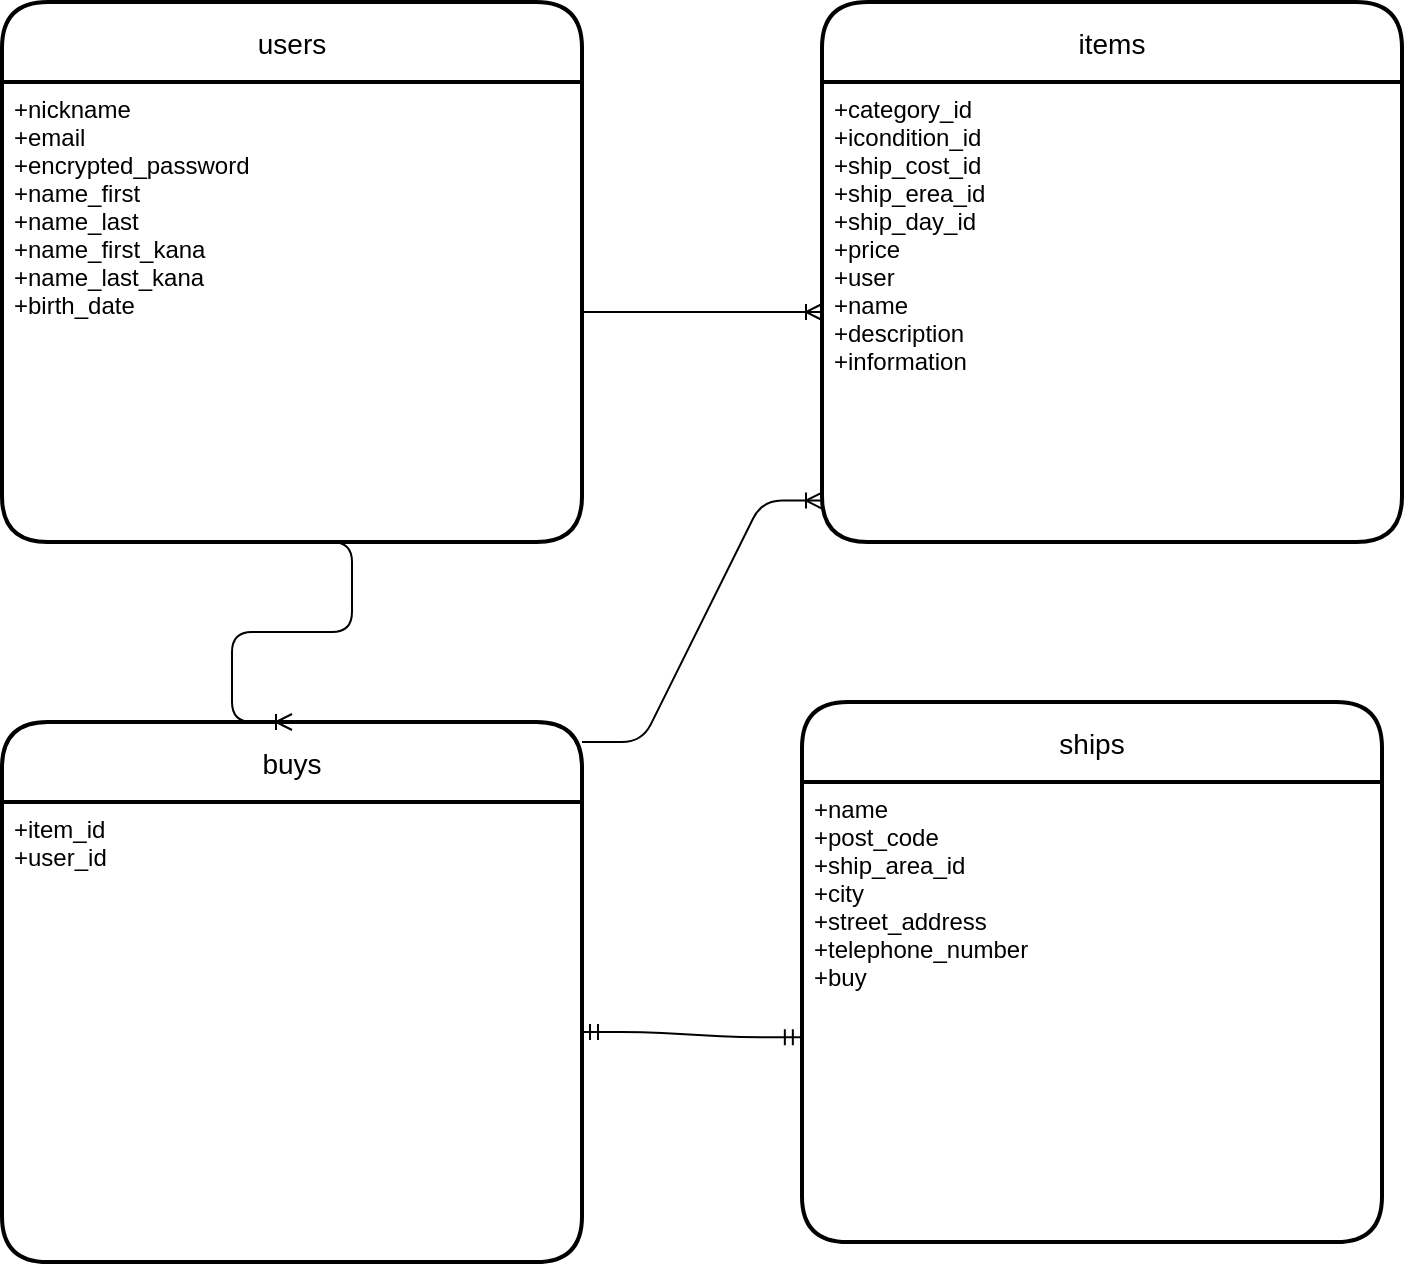 <mxfile>
    <diagram id="PV_4OPeBxshhAzAoSdE_" name="ページ1">
        <mxGraphModel dx="1025" dy="862" grid="1" gridSize="10" guides="0" tooltips="1" connect="1" arrows="1" fold="1" page="1" pageScale="1" pageWidth="827" pageHeight="1169" math="0" shadow="0">
            <root>
                <mxCell id="0"/>
                <mxCell id="1" parent="0"/>
                <mxCell id="5" value="users" style="swimlane;childLayout=stackLayout;horizontal=1;startSize=40;horizontalStack=0;rounded=1;fontSize=14;fontStyle=0;strokeWidth=2;resizeParent=0;resizeLast=1;shadow=0;dashed=0;align=center;arcSize=19;" parent="1" vertex="1">
                    <mxGeometry x="30" y="80" width="290" height="270" as="geometry"/>
                </mxCell>
                <mxCell id="6" value="+nickname&#10;+email&#10;+encrypted_password&#10;+name_first&#10;+name_last&#10;+name_first_kana&#10;+name_last_kana&#10;+birth_date" style="align=left;strokeColor=none;fillColor=none;spacingLeft=4;fontSize=12;verticalAlign=top;resizable=0;rotatable=0;part=1;" parent="5" vertex="1">
                    <mxGeometry y="40" width="290" height="230" as="geometry"/>
                </mxCell>
                <mxCell id="8" value="items" style="swimlane;childLayout=stackLayout;horizontal=1;startSize=40;horizontalStack=0;rounded=1;fontSize=14;fontStyle=0;strokeWidth=2;resizeParent=0;resizeLast=1;shadow=0;dashed=0;align=center;arcSize=19;" parent="1" vertex="1">
                    <mxGeometry x="440" y="80" width="290" height="270" as="geometry"/>
                </mxCell>
                <mxCell id="9" value="+category_id&#10;+icondition_id&#10;+ship_cost_id&#10;+ship_erea_id&#10;+ship_day_id&#10;+price&#10;+user&#10;+name&#10;+description&#10;+information" style="align=left;strokeColor=none;fillColor=none;spacingLeft=4;fontSize=12;verticalAlign=top;resizable=0;rotatable=0;part=1;" parent="8" vertex="1">
                    <mxGeometry y="40" width="290" height="230" as="geometry"/>
                </mxCell>
                <mxCell id="10" value="buys" style="swimlane;childLayout=stackLayout;horizontal=1;startSize=40;horizontalStack=0;rounded=1;fontSize=14;fontStyle=0;strokeWidth=2;resizeParent=0;resizeLast=1;shadow=0;dashed=0;align=center;arcSize=19;" parent="1" vertex="1">
                    <mxGeometry x="30" y="440" width="290" height="270" as="geometry"/>
                </mxCell>
                <mxCell id="11" value="+item_id&#10;+user_id" style="align=left;strokeColor=none;fillColor=none;spacingLeft=4;fontSize=12;verticalAlign=top;resizable=0;rotatable=0;part=1;" parent="10" vertex="1">
                    <mxGeometry y="40" width="290" height="230" as="geometry"/>
                </mxCell>
                <mxCell id="13" value="ships" style="swimlane;childLayout=stackLayout;horizontal=1;startSize=40;horizontalStack=0;rounded=1;fontSize=14;fontStyle=0;strokeWidth=2;resizeParent=0;resizeLast=1;shadow=0;dashed=0;align=center;arcSize=19;" parent="1" vertex="1">
                    <mxGeometry x="430" y="430" width="290" height="270" as="geometry"/>
                </mxCell>
                <mxCell id="14" value="+name&#10;+post_code&#10;+ship_area_id&#10;+city&#10;+street_address&#10;+telephone_number&#10;+buy" style="align=left;strokeColor=none;fillColor=none;spacingLeft=4;fontSize=12;verticalAlign=top;resizable=0;rotatable=0;part=1;" parent="13" vertex="1">
                    <mxGeometry y="40" width="290" height="230" as="geometry"/>
                </mxCell>
                <mxCell id="17" value="" style="edgeStyle=entityRelationEdgeStyle;fontSize=12;html=1;endArrow=ERoneToMany;" parent="1" source="6" edge="1">
                    <mxGeometry width="100" height="100" relative="1" as="geometry">
                        <mxPoint x="320" y="335" as="sourcePoint"/>
                        <mxPoint x="440" y="235" as="targetPoint"/>
                    </mxGeometry>
                </mxCell>
                <mxCell id="18" value="" style="edgeStyle=entityRelationEdgeStyle;fontSize=12;html=1;endArrow=ERoneToMany;exitX=0.5;exitY=1;exitDx=0;exitDy=0;entryX=0.5;entryY=0;entryDx=0;entryDy=0;" parent="1" source="6" target="10" edge="1">
                    <mxGeometry width="100" height="100" relative="1" as="geometry">
                        <mxPoint x="330" y="245" as="sourcePoint"/>
                        <mxPoint x="170" y="440" as="targetPoint"/>
                    </mxGeometry>
                </mxCell>
                <mxCell id="26" value="" style="edgeStyle=entityRelationEdgeStyle;fontSize=12;html=1;endArrow=ERmandOne;startArrow=ERmandOne;entryX=-0.002;entryY=0.555;entryDx=0;entryDy=0;entryPerimeter=0;" parent="1" target="14" edge="1">
                    <mxGeometry width="100" height="100" relative="1" as="geometry">
                        <mxPoint x="320" y="595" as="sourcePoint"/>
                        <mxPoint x="430" y="540" as="targetPoint"/>
                    </mxGeometry>
                </mxCell>
                <mxCell id="25" value="" style="edgeStyle=entityRelationEdgeStyle;fontSize=12;html=1;endArrow=ERoneToMany;exitX=1;exitY=0.037;exitDx=0;exitDy=0;exitPerimeter=0;entryX=0;entryY=0.91;entryDx=0;entryDy=0;entryPerimeter=0;" parent="1" source="10" target="9" edge="1">
                    <mxGeometry width="100" height="100" relative="1" as="geometry">
                        <mxPoint x="330" y="245" as="sourcePoint"/>
                        <mxPoint x="430" y="330" as="targetPoint"/>
                    </mxGeometry>
                </mxCell>
            </root>
        </mxGraphModel>
    </diagram>
</mxfile>